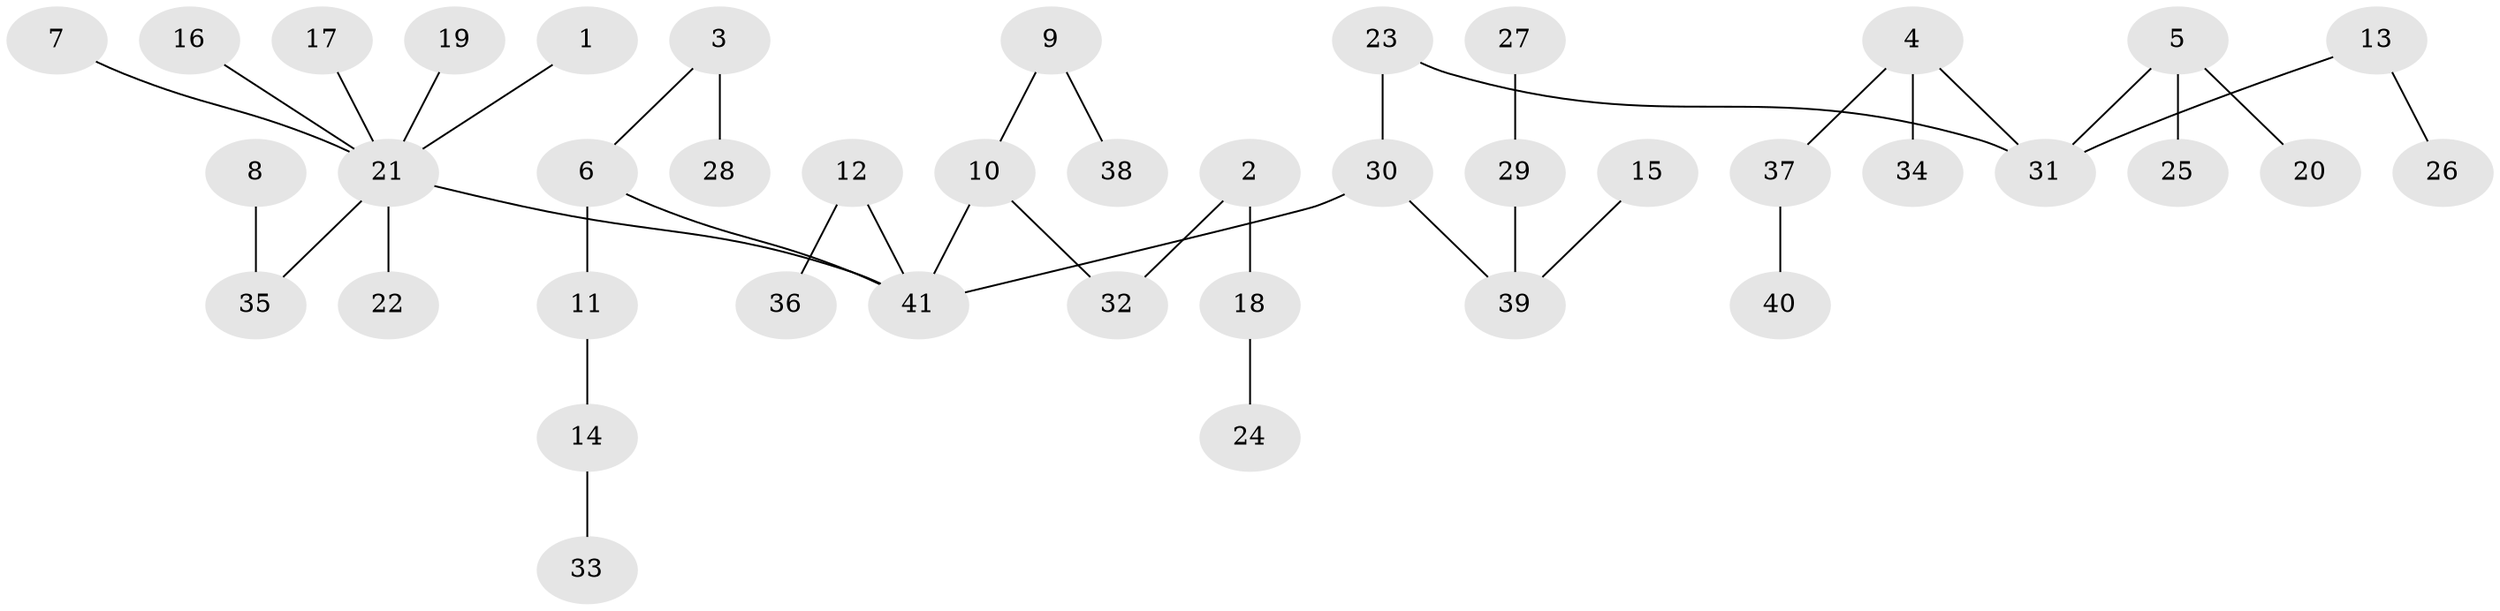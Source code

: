 // original degree distribution, {6: 0.024390243902439025, 5: 0.012195121951219513, 9: 0.012195121951219513, 3: 0.08536585365853659, 4: 0.0975609756097561, 1: 0.524390243902439, 2: 0.24390243902439024}
// Generated by graph-tools (version 1.1) at 2025/02/03/09/25 03:02:24]
// undirected, 41 vertices, 40 edges
graph export_dot {
graph [start="1"]
  node [color=gray90,style=filled];
  1;
  2;
  3;
  4;
  5;
  6;
  7;
  8;
  9;
  10;
  11;
  12;
  13;
  14;
  15;
  16;
  17;
  18;
  19;
  20;
  21;
  22;
  23;
  24;
  25;
  26;
  27;
  28;
  29;
  30;
  31;
  32;
  33;
  34;
  35;
  36;
  37;
  38;
  39;
  40;
  41;
  1 -- 21 [weight=1.0];
  2 -- 18 [weight=1.0];
  2 -- 32 [weight=1.0];
  3 -- 6 [weight=1.0];
  3 -- 28 [weight=1.0];
  4 -- 31 [weight=1.0];
  4 -- 34 [weight=1.0];
  4 -- 37 [weight=1.0];
  5 -- 20 [weight=1.0];
  5 -- 25 [weight=1.0];
  5 -- 31 [weight=1.0];
  6 -- 11 [weight=1.0];
  6 -- 41 [weight=1.0];
  7 -- 21 [weight=1.0];
  8 -- 35 [weight=1.0];
  9 -- 10 [weight=1.0];
  9 -- 38 [weight=1.0];
  10 -- 32 [weight=1.0];
  10 -- 41 [weight=1.0];
  11 -- 14 [weight=1.0];
  12 -- 36 [weight=1.0];
  12 -- 41 [weight=1.0];
  13 -- 26 [weight=1.0];
  13 -- 31 [weight=1.0];
  14 -- 33 [weight=1.0];
  15 -- 39 [weight=1.0];
  16 -- 21 [weight=1.0];
  17 -- 21 [weight=1.0];
  18 -- 24 [weight=1.0];
  19 -- 21 [weight=1.0];
  21 -- 22 [weight=1.0];
  21 -- 35 [weight=1.0];
  21 -- 41 [weight=1.0];
  23 -- 30 [weight=1.0];
  23 -- 31 [weight=1.0];
  27 -- 29 [weight=1.0];
  29 -- 39 [weight=1.0];
  30 -- 39 [weight=1.0];
  30 -- 41 [weight=1.0];
  37 -- 40 [weight=1.0];
}
